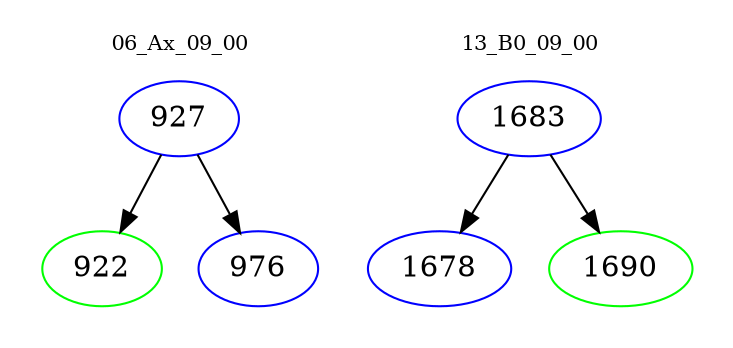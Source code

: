 digraph{
subgraph cluster_0 {
color = white
label = "06_Ax_09_00";
fontsize=10;
T0_927 [label="927", color="blue"]
T0_927 -> T0_922 [color="black"]
T0_922 [label="922", color="green"]
T0_927 -> T0_976 [color="black"]
T0_976 [label="976", color="blue"]
}
subgraph cluster_1 {
color = white
label = "13_B0_09_00";
fontsize=10;
T1_1683 [label="1683", color="blue"]
T1_1683 -> T1_1678 [color="black"]
T1_1678 [label="1678", color="blue"]
T1_1683 -> T1_1690 [color="black"]
T1_1690 [label="1690", color="green"]
}
}
